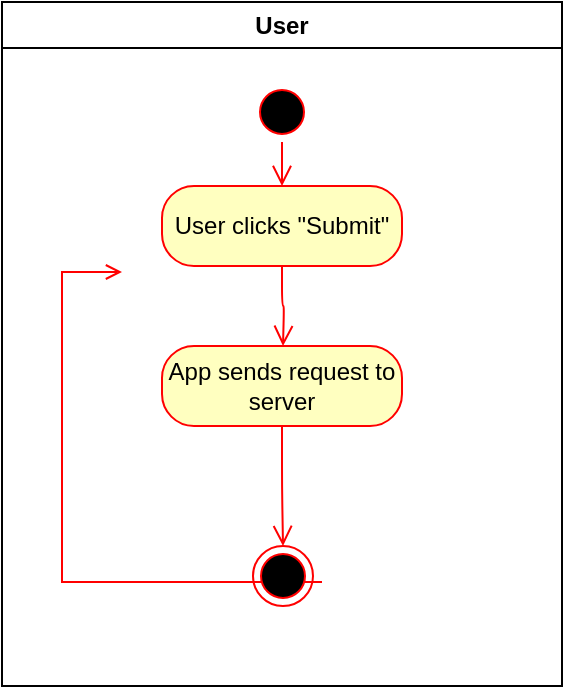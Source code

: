 <mxfile version="10.6.0" type="device"><diagram name="Page-1" id="e7e014a7-5840-1c2e-5031-d8a46d1fe8dd"><mxGraphModel dx="1394" dy="764" grid="1" gridSize="10" guides="1" tooltips="1" connect="1" arrows="1" fold="1" page="1" pageScale="1" pageWidth="1169" pageHeight="826" background="#ffffff" math="0" shadow="0"><root><mxCell id="0"/><mxCell id="1" parent="0"/><mxCell id="2" value="User" style="swimlane;whiteSpace=wrap" parent="1" vertex="1"><mxGeometry x="165" y="128" width="280" height="342" as="geometry"/></mxCell><mxCell id="5" value="" style="ellipse;shape=startState;fillColor=#000000;strokeColor=#ff0000;" parent="2" vertex="1"><mxGeometry x="125" y="40" width="30" height="30" as="geometry"/></mxCell><mxCell id="6" value="" style="edgeStyle=elbowEdgeStyle;elbow=horizontal;verticalAlign=bottom;endArrow=open;endSize=8;strokeColor=#FF0000;endFill=1;rounded=0;entryX=0.5;entryY=0;entryDx=0;entryDy=0;" parent="2" source="5" target="qhS9aTNMm0Vufr0MLguL-41" edge="1"><mxGeometry x="125" y="40" as="geometry"><mxPoint x="140.5" y="110" as="targetPoint"/></mxGeometry></mxCell><mxCell id="12" value="" style="edgeStyle=elbowEdgeStyle;elbow=horizontal;strokeColor=#FF0000;endArrow=open;endFill=1;rounded=0" parent="2" source="10" edge="1"><mxGeometry width="100" height="100" relative="1" as="geometry"><mxPoint x="160" y="290" as="sourcePoint"/><mxPoint x="60" y="135" as="targetPoint"/><Array as="points"><mxPoint x="30" y="250"/></Array></mxGeometry></mxCell><mxCell id="qhS9aTNMm0Vufr0MLguL-41" value="User clicks &quot;Submit&quot;" style="rounded=1;whiteSpace=wrap;html=1;arcSize=40;fontColor=#000000;fillColor=#ffffc0;strokeColor=#ff0000;" vertex="1" parent="2"><mxGeometry x="80" y="92" width="120" height="40" as="geometry"/></mxCell><mxCell id="qhS9aTNMm0Vufr0MLguL-42" value="" style="edgeStyle=orthogonalEdgeStyle;html=1;verticalAlign=bottom;endArrow=open;endSize=8;strokeColor=#ff0000;" edge="1" source="qhS9aTNMm0Vufr0MLguL-41" parent="2"><mxGeometry relative="1" as="geometry"><mxPoint x="140.5" y="172" as="targetPoint"/></mxGeometry></mxCell><mxCell id="qhS9aTNMm0Vufr0MLguL-48" value="App sends request to server" style="rounded=1;whiteSpace=wrap;html=1;arcSize=40;fontColor=#000000;fillColor=#ffffc0;strokeColor=#ff0000;" vertex="1" parent="2"><mxGeometry x="80" y="172" width="120" height="40" as="geometry"/></mxCell><mxCell id="qhS9aTNMm0Vufr0MLguL-49" value="" style="edgeStyle=orthogonalEdgeStyle;html=1;verticalAlign=bottom;endArrow=open;endSize=8;strokeColor=#ff0000;entryX=0.5;entryY=0;entryDx=0;entryDy=0;" edge="1" source="qhS9aTNMm0Vufr0MLguL-48" parent="2" target="qhS9aTNMm0Vufr0MLguL-50"><mxGeometry relative="1" as="geometry"><mxPoint x="140" y="272" as="targetPoint"/></mxGeometry></mxCell><mxCell id="qhS9aTNMm0Vufr0MLguL-50" value="" style="ellipse;html=1;shape=endState;fillColor=#000000;strokeColor=#ff0000;" vertex="1" parent="2"><mxGeometry x="125.5" y="272" width="30" height="30" as="geometry"/></mxCell></root></mxGraphModel></diagram></mxfile>